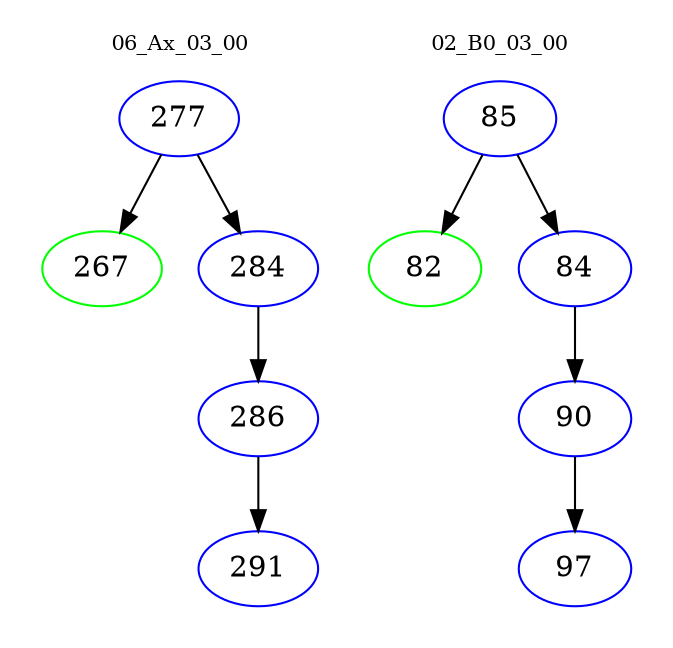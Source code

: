 digraph{
subgraph cluster_0 {
color = white
label = "06_Ax_03_00";
fontsize=10;
T0_277 [label="277", color="blue"]
T0_277 -> T0_267 [color="black"]
T0_267 [label="267", color="green"]
T0_277 -> T0_284 [color="black"]
T0_284 [label="284", color="blue"]
T0_284 -> T0_286 [color="black"]
T0_286 [label="286", color="blue"]
T0_286 -> T0_291 [color="black"]
T0_291 [label="291", color="blue"]
}
subgraph cluster_1 {
color = white
label = "02_B0_03_00";
fontsize=10;
T1_85 [label="85", color="blue"]
T1_85 -> T1_82 [color="black"]
T1_82 [label="82", color="green"]
T1_85 -> T1_84 [color="black"]
T1_84 [label="84", color="blue"]
T1_84 -> T1_90 [color="black"]
T1_90 [label="90", color="blue"]
T1_90 -> T1_97 [color="black"]
T1_97 [label="97", color="blue"]
}
}

